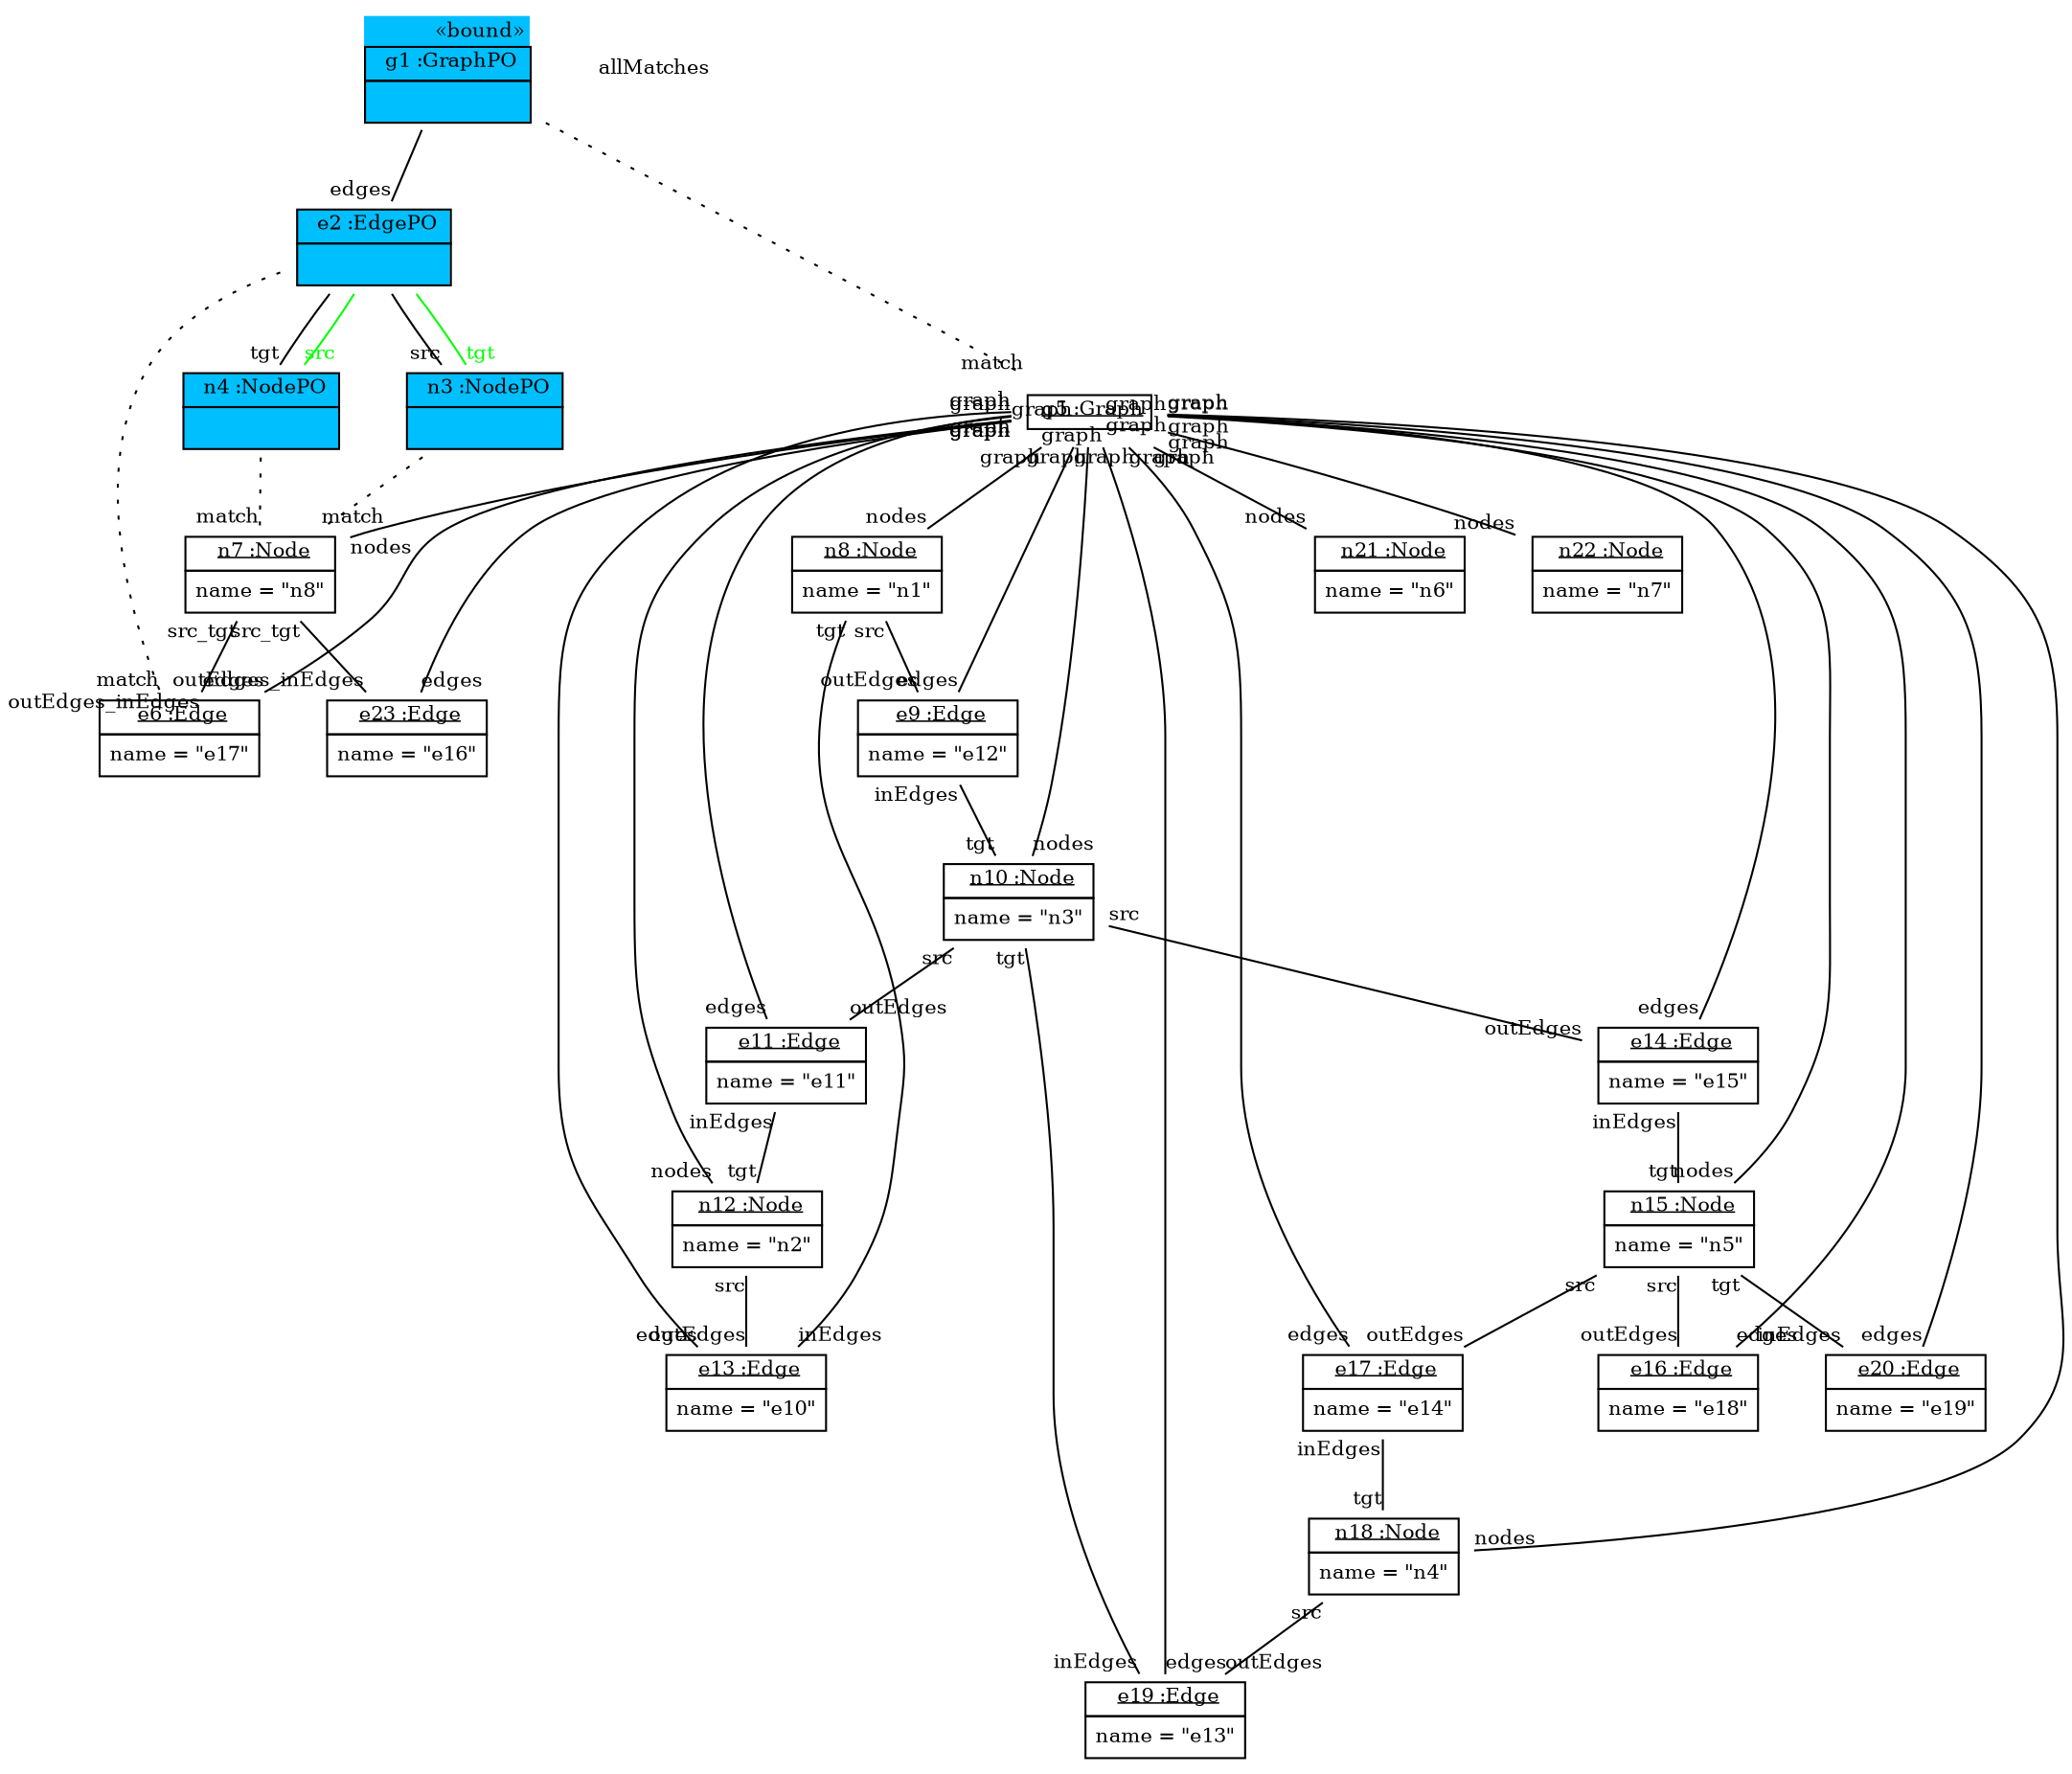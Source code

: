 graph ObjectDiagram {
   node [shape = none, fontsize = 10];
   edge [fontsize = 10];

g1 [label=<<table border='0' cellborder='1' cellspacing='0' color='black' bgcolor='deepskyblue'> <tr> <td border='0' align='right'><font color='black'>&#171;bound&#187;</font></td></tr> <tr> <td align='center'> <font color='black'> g1 :GraphPO </font></td></tr> <tr> <td align='left'> <table border='0' cellborder='0' cellspacing='0' color='black'> <tr> <td>  </td></tr></table></td></tr></table>>];
e2 [label=<<table border='0' cellborder='1' cellspacing='0' color='black' bgcolor='deepskyblue'>  <tr> <td align='center'> <font color='black'> e2 :EdgePO </font></td></tr> <tr> <td align='left'> <table border='0' cellborder='0' cellspacing='0' color='black'> <tr> <td>  </td></tr></table></td></tr></table>>];
n3 [label=<<table border='0' cellborder='1' cellspacing='0' color='black' bgcolor='deepskyblue'>  <tr> <td align='center'> <font color='black'> n3 :NodePO </font></td></tr> <tr> <td align='left'> <table border='0' cellborder='0' cellspacing='0' color='black'> <tr> <td>  </td></tr></table></td></tr></table>>];
n4 [label=<<table border='0' cellborder='1' cellspacing='0' color='black' bgcolor='deepskyblue'>  <tr> <td align='center'> <font color='black'> n4 :NodePO </font></td></tr> <tr> <td align='left'> <table border='0' cellborder='0' cellspacing='0' color='black'> <tr> <td>  </td></tr></table></td></tr></table>>];
allMatches;
g5 [label=<<table border='0' cellborder='1' cellspacing='0'> <tr> <td> <u>g5 :Graph</u></td></tr></table>>];
n8 [label=<<table border='0' cellborder='1' cellspacing='0'> <tr> <td> <u>n8 :Node</u></td></tr><tr><td><table border='0' cellborder='0' cellspacing='0'><tr><td>name = "n1"</td></tr></table></td></tr></table>>];
e9 [label=<<table border='0' cellborder='1' cellspacing='0'> <tr> <td> <u>e9 :Edge</u></td></tr><tr><td><table border='0' cellborder='0' cellspacing='0'><tr><td>name = "e12"</td></tr></table></td></tr></table>>];
n10 [label=<<table border='0' cellborder='1' cellspacing='0'> <tr> <td> <u>n10 :Node</u></td></tr><tr><td><table border='0' cellborder='0' cellspacing='0'><tr><td>name = "n3"</td></tr></table></td></tr></table>>];
e11 [label=<<table border='0' cellborder='1' cellspacing='0'> <tr> <td> <u>e11 :Edge</u></td></tr><tr><td><table border='0' cellborder='0' cellspacing='0'><tr><td>name = "e11"</td></tr></table></td></tr></table>>];
n12 [label=<<table border='0' cellborder='1' cellspacing='0'> <tr> <td> <u>n12 :Node</u></td></tr><tr><td><table border='0' cellborder='0' cellspacing='0'><tr><td>name = "n2"</td></tr></table></td></tr></table>>];
e13 [label=<<table border='0' cellborder='1' cellspacing='0'> <tr> <td> <u>e13 :Edge</u></td></tr><tr><td><table border='0' cellborder='0' cellspacing='0'><tr><td>name = "e10"</td></tr></table></td></tr></table>>];
e14 [label=<<table border='0' cellborder='1' cellspacing='0'> <tr> <td> <u>e14 :Edge</u></td></tr><tr><td><table border='0' cellborder='0' cellspacing='0'><tr><td>name = "e15"</td></tr></table></td></tr></table>>];
n15 [label=<<table border='0' cellborder='1' cellspacing='0'> <tr> <td> <u>n15 :Node</u></td></tr><tr><td><table border='0' cellborder='0' cellspacing='0'><tr><td>name = "n5"</td></tr></table></td></tr></table>>];
e16 [label=<<table border='0' cellborder='1' cellspacing='0'> <tr> <td> <u>e16 :Edge</u></td></tr><tr><td><table border='0' cellborder='0' cellspacing='0'><tr><td>name = "e18"</td></tr></table></td></tr></table>>];
e17 [label=<<table border='0' cellborder='1' cellspacing='0'> <tr> <td> <u>e17 :Edge</u></td></tr><tr><td><table border='0' cellborder='0' cellspacing='0'><tr><td>name = "e14"</td></tr></table></td></tr></table>>];
n18 [label=<<table border='0' cellborder='1' cellspacing='0'> <tr> <td> <u>n18 :Node</u></td></tr><tr><td><table border='0' cellborder='0' cellspacing='0'><tr><td>name = "n4"</td></tr></table></td></tr></table>>];
e19 [label=<<table border='0' cellborder='1' cellspacing='0'> <tr> <td> <u>e19 :Edge</u></td></tr><tr><td><table border='0' cellborder='0' cellspacing='0'><tr><td>name = "e13"</td></tr></table></td></tr></table>>];
e20 [label=<<table border='0' cellborder='1' cellspacing='0'> <tr> <td> <u>e20 :Edge</u></td></tr><tr><td><table border='0' cellborder='0' cellspacing='0'><tr><td>name = "e19"</td></tr></table></td></tr></table>>];
n21 [label=<<table border='0' cellborder='1' cellspacing='0'> <tr> <td> <u>n21 :Node</u></td></tr><tr><td><table border='0' cellborder='0' cellspacing='0'><tr><td>name = "n6"</td></tr></table></td></tr></table>>];
n22 [label=<<table border='0' cellborder='1' cellspacing='0'> <tr> <td> <u>n22 :Node</u></td></tr><tr><td><table border='0' cellborder='0' cellspacing='0'><tr><td>name = "n7"</td></tr></table></td></tr></table>>];
n7 [label=<<table border='0' cellborder='1' cellspacing='0'> <tr> <td> <u>n7 :Node</u></td></tr><tr><td><table border='0' cellborder='0' cellspacing='0'><tr><td>name = "n8"</td></tr></table></td></tr></table>>];
e23 [label=<<table border='0' cellborder='1' cellspacing='0'> <tr> <td> <u>e23 :Edge</u></td></tr><tr><td><table border='0' cellborder='0' cellspacing='0'><tr><td>name = "e16"</td></tr></table></td></tr></table>>];
e6 [label=<<table border='0' cellborder='1' cellspacing='0'> <tr> <td> <u>e6 :Edge</u></td></tr><tr><td><table border='0' cellborder='0' cellspacing='0'><tr><td>name = "e17"</td></tr></table></td></tr></table>>];

g1 -- g5 [headlabel = "match" style="dotted" color="black" fontcolor="black"];
e2 -- e6 [headlabel = "match" style="dotted" color="black" fontcolor="black"];
n3 -- n7 [headlabel = "match" style="dotted" color="black" fontcolor="black"];
n4 -- n7 [headlabel = "match" style="dotted" color="black" fontcolor="black"];
g1 -- e2 [headlabel = "edges" taillabel = "" color="black" fontcolor="black"];
e2 -- n3 [headlabel = "src" taillabel = "" color="black" fontcolor="black"];
e2 -- n4 [headlabel = "tgt" taillabel = "" color="black" fontcolor="black"];
e2 -- n4 [headlabel = "src" taillabel = "" color="green" fontcolor="green"];
e2 -- n3 [headlabel = "tgt" taillabel = "" color="green" fontcolor="green"];
g5 -- n8 [headlabel = "nodes" taillabel = "graph"];
g5 -- n12 [headlabel = "nodes" taillabel = "graph"];
g5 -- n10 [headlabel = "nodes" taillabel = "graph"];
g5 -- n18 [headlabel = "nodes" taillabel = "graph"];
g5 -- n15 [headlabel = "nodes" taillabel = "graph"];
g5 -- n21 [headlabel = "nodes" taillabel = "graph"];
g5 -- n22 [headlabel = "nodes" taillabel = "graph"];
g5 -- n7 [headlabel = "nodes" taillabel = "graph"];
g5 -- e16 [headlabel = "edges" taillabel = "graph"];
g5 -- e20 [headlabel = "edges" taillabel = "graph"];
g5 -- e13 [headlabel = "edges" taillabel = "graph"];
g5 -- e11 [headlabel = "edges" taillabel = "graph"];
g5 -- e9 [headlabel = "edges" taillabel = "graph"];
g5 -- e19 [headlabel = "edges" taillabel = "graph"];
g5 -- e17 [headlabel = "edges" taillabel = "graph"];
g5 -- e14 [headlabel = "edges" taillabel = "graph"];
g5 -- e23 [headlabel = "edges" taillabel = "graph"];
g5 -- e6 [headlabel = "edges" taillabel = "graph"];
n8 -- e9 [headlabel = "outEdges" taillabel = "src"];
n8 -- e13 [headlabel = "inEdges" taillabel = "tgt"];
e9 -- n10 [headlabel = "tgt" taillabel = "inEdges"];
n10 -- e11 [headlabel = "outEdges" taillabel = "src"];
n10 -- e14 [headlabel = "outEdges" taillabel = "src"];
n10 -- e19 [headlabel = "inEdges" taillabel = "tgt"];
e11 -- n12 [headlabel = "tgt" taillabel = "inEdges"];
n12 -- e13 [headlabel = "outEdges" taillabel = "src"];
e14 -- n15 [headlabel = "tgt" taillabel = "inEdges"];
n15 -- e16 [headlabel = "outEdges" taillabel = "src"];
n15 -- e17 [headlabel = "outEdges" taillabel = "src"];
n15 -- e20 [headlabel = "inEdges" taillabel = "tgt"];
e17 -- n18 [headlabel = "tgt" taillabel = "inEdges"];
n18 -- e19 [headlabel = "outEdges" taillabel = "src"];
n7 -- e23 [headlabel = "outEdges_inEdges" taillabel = "src_tgt"];
n7 -- e6 [headlabel = "outEdges_inEdges" taillabel = "src_tgt"];
}
